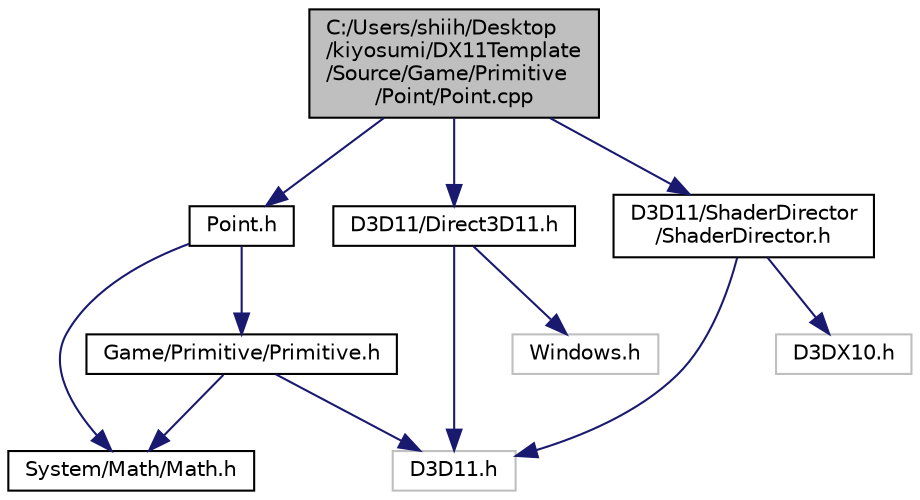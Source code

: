 digraph "C:/Users/shiih/Desktop/kiyosumi/DX11Template/Source/Game/Primitive/Point/Point.cpp"
{
 // LATEX_PDF_SIZE
  edge [fontname="Helvetica",fontsize="10",labelfontname="Helvetica",labelfontsize="10"];
  node [fontname="Helvetica",fontsize="10",shape=record];
  Node1 [label="C:/Users/shiih/Desktop\l/kiyosumi/DX11Template\l/Source/Game/Primitive\l/Point/Point.cpp",height=0.2,width=0.4,color="black", fillcolor="grey75", style="filled", fontcolor="black",tooltip="点を描画"];
  Node1 -> Node2 [color="midnightblue",fontsize="10",style="solid",fontname="Helvetica"];
  Node2 [label="Point.h",height=0.2,width=0.4,color="black", fillcolor="white", style="filled",URL="$_point_8h.html",tooltip="点を描画"];
  Node2 -> Node3 [color="midnightblue",fontsize="10",style="solid",fontname="Helvetica"];
  Node3 [label="System/Math/Math.h",height=0.2,width=0.4,color="black", fillcolor="white", style="filled",URL="$_math_8h.html",tooltip="算術系便利ファイル"];
  Node2 -> Node4 [color="midnightblue",fontsize="10",style="solid",fontname="Helvetica"];
  Node4 [label="Game/Primitive/Primitive.h",height=0.2,width=0.4,color="black", fillcolor="white", style="filled",URL="$_primitive_8h.html",tooltip="プリミティブ(親クラス)"];
  Node4 -> Node5 [color="midnightblue",fontsize="10",style="solid",fontname="Helvetica"];
  Node5 [label="D3D11.h",height=0.2,width=0.4,color="grey75", fillcolor="white", style="filled",tooltip=" "];
  Node4 -> Node3 [color="midnightblue",fontsize="10",style="solid",fontname="Helvetica"];
  Node1 -> Node6 [color="midnightblue",fontsize="10",style="solid",fontname="Helvetica"];
  Node6 [label="D3D11/Direct3D11.h",height=0.2,width=0.4,color="black", fillcolor="white", style="filled",URL="$_direct3_d11_8h.html",tooltip="Direct3D11周りを整理する"];
  Node6 -> Node7 [color="midnightblue",fontsize="10",style="solid",fontname="Helvetica"];
  Node7 [label="Windows.h",height=0.2,width=0.4,color="grey75", fillcolor="white", style="filled",tooltip=" "];
  Node6 -> Node5 [color="midnightblue",fontsize="10",style="solid",fontname="Helvetica"];
  Node1 -> Node8 [color="midnightblue",fontsize="10",style="solid",fontname="Helvetica"];
  Node8 [label="D3D11/ShaderDirector\l/ShaderDirector.h",height=0.2,width=0.4,color="black", fillcolor="white", style="filled",URL="$_shader_director_8h.html",tooltip="シェーダーの管理"];
  Node8 -> Node5 [color="midnightblue",fontsize="10",style="solid",fontname="Helvetica"];
  Node8 -> Node9 [color="midnightblue",fontsize="10",style="solid",fontname="Helvetica"];
  Node9 [label="D3DX10.h",height=0.2,width=0.4,color="grey75", fillcolor="white", style="filled",tooltip=" "];
}
